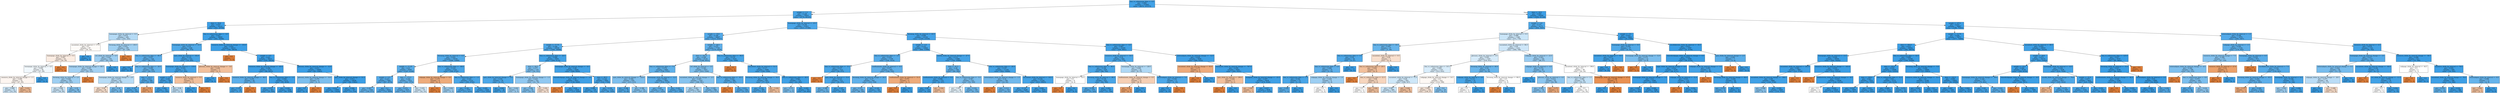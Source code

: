 digraph Tree {
node [shape=box, style="filled", color="black"] ;
0 [label="due_vs_submission_date <= 0.5\ngini = 0.083\nsamples = 153943\nvalue = [6670, 147273]", fillcolor="#399de5f3"] ;
1 [label="weight <= 1.5\ngini = 0.126\nsamples = 70923\nvalue = [4778, 66145]", fillcolor="#399de5ed"] ;
0 -> 1 [labeldistance=2.5, labelangle=45, headlabel="True"] ;
2 [label="date <= 33.0\ngini = 0.037\nsamples = 19112\nvalue = [363, 18749]", fillcolor="#399de5fa"] ;
1 -> 2 ;
3 [label="homepage_clicks_by_interval <= 6.5\ngini = 0.474\nsamples = 262\nvalue = [101, 161]", fillcolor="#399de55f"] ;
2 -> 3 ;
4 [label="oucontent_clicks_by_interval <= 37.0\ngini = 0.5\nsamples = 67\nvalue = [34, 33]", fillcolor="#e5813908"] ;
3 -> 4 ;
5 [label="homepage_clicks_by_interval <= 5.5\ngini = 0.497\nsamples = 63\nvalue = [34, 29]", fillcolor="#e5813925"] ;
4 -> 5 ;
6 [label="homepage_clicks_by_interval <= 4.5\ngini = 0.499\nsamples = 56\nvalue = [27, 29]", fillcolor="#399de512"] ;
5 -> 6 ;
7 [label="resource_clicks_by_interval_change <= 1.5\ngini = 0.499\nsamples = 52\nvalue = [27, 25]", fillcolor="#e5813913"] ;
6 -> 7 ;
8 [label="gini = 0.489\nsamples = 33\nvalue = [14, 19]", fillcolor="#399de543"] ;
7 -> 8 ;
9 [label="gini = 0.432\nsamples = 19\nvalue = [13, 6]", fillcolor="#e5813989"] ;
7 -> 9 ;
10 [label="gini = 0.0\nsamples = 4\nvalue = [0, 4]", fillcolor="#399de5ff"] ;
6 -> 10 ;
11 [label="gini = 0.0\nsamples = 7\nvalue = [7, 0]", fillcolor="#e58139ff"] ;
5 -> 11 ;
12 [label="gini = 0.0\nsamples = 4\nvalue = [0, 4]", fillcolor="#399de5ff"] ;
4 -> 12 ;
13 [label="forumng_clicks_by_interval <= 130.5\ngini = 0.451\nsamples = 195\nvalue = [67, 128]", fillcolor="#399de57a"] ;
3 -> 13 ;
14 [label="url_clicks_by_interval <= 4.5\ngini = 0.447\nsamples = 193\nvalue = [65, 128]", fillcolor="#399de57e"] ;
13 -> 14 ;
15 [label="homepage_clicks_by_interval_change <= 68.5\ngini = 0.455\nsamples = 186\nvalue = [65, 121]", fillcolor="#399de576"] ;
14 -> 15 ;
16 [label="forumng_clicks_by_interval <= 2.5\ngini = 0.448\nsamples = 183\nvalue = [62, 121]", fillcolor="#399de57c"] ;
15 -> 16 ;
17 [label="gini = 0.488\nsamples = 85\nvalue = [36, 49]", fillcolor="#399de544"] ;
16 -> 17 ;
18 [label="gini = 0.39\nsamples = 98\nvalue = [26, 72]", fillcolor="#399de5a3"] ;
16 -> 18 ;
19 [label="gini = 0.0\nsamples = 3\nvalue = [3, 0]", fillcolor="#e58139ff"] ;
15 -> 19 ;
20 [label="gini = 0.0\nsamples = 7\nvalue = [0, 7]", fillcolor="#399de5ff"] ;
14 -> 20 ;
21 [label="gini = 0.0\nsamples = 2\nvalue = [2, 0]", fillcolor="#e58139ff"] ;
13 -> 21 ;
22 [label="due_vs_submission_date <= -6.5\ngini = 0.027\nsamples = 18850\nvalue = [262, 18588]", fillcolor="#399de5fb"] ;
2 -> 22 ;
23 [label="homepage_clicks_by_interval <= 10.5\ngini = 0.19\nsamples = 638\nvalue = [68, 570]", fillcolor="#399de5e1"] ;
22 -> 23 ;
24 [label="due_vs_submission_date <= -85.5\ngini = 0.257\nsamples = 324\nvalue = [49, 275]", fillcolor="#399de5d2"] ;
23 -> 24 ;
25 [label="gini = 0.0\nsamples = 56\nvalue = [0, 56]", fillcolor="#399de5ff"] ;
24 -> 25 ;
26 [label="due_vs_submission_date <= -24.5\ngini = 0.299\nsamples = 268\nvalue = [49, 219]", fillcolor="#399de5c6"] ;
24 -> 26 ;
27 [label="homepage_clicks_by_interval_change <= -2.0\ngini = 0.475\nsamples = 62\nvalue = [24, 38]", fillcolor="#399de55e"] ;
26 -> 27 ;
28 [label="gini = 0.49\nsamples = 28\nvalue = [16, 12]", fillcolor="#e5813940"] ;
27 -> 28 ;
29 [label="gini = 0.36\nsamples = 34\nvalue = [8, 26]", fillcolor="#399de5b1"] ;
27 -> 29 ;
30 [label="date <= 211.5\ngini = 0.213\nsamples = 206\nvalue = [25, 181]", fillcolor="#399de5dc"] ;
26 -> 30 ;
31 [label="gini = 0.187\nsamples = 201\nvalue = [21, 180]", fillcolor="#399de5e1"] ;
30 -> 31 ;
32 [label="gini = 0.32\nsamples = 5\nvalue = [4, 1]", fillcolor="#e58139bf"] ;
30 -> 32 ;
33 [label="quiz_clicks_by_interval <= 102.0\ngini = 0.114\nsamples = 314\nvalue = [19, 295]", fillcolor="#399de5ef"] ;
23 -> 33 ;
34 [label="homepage_clicks_by_interval <= 119.0\ngini = 0.103\nsamples = 311\nvalue = [17, 294]", fillcolor="#399de5f0"] ;
33 -> 34 ;
35 [label="weight <= 0.5\ngini = 0.093\nsamples = 308\nvalue = [15, 293]", fillcolor="#399de5f2"] ;
34 -> 35 ;
36 [label="gini = 0.082\nsamples = 303\nvalue = [13, 290]", fillcolor="#399de5f4"] ;
35 -> 36 ;
37 [label="gini = 0.48\nsamples = 5\nvalue = [2, 3]", fillcolor="#399de555"] ;
35 -> 37 ;
38 [label="resource_clicks_by_interval <= 9.5\ngini = 0.444\nsamples = 3\nvalue = [2, 1]", fillcolor="#e581397f"] ;
34 -> 38 ;
39 [label="gini = 0.0\nsamples = 1\nvalue = [0, 1]", fillcolor="#399de5ff"] ;
38 -> 39 ;
40 [label="gini = 0.0\nsamples = 2\nvalue = [2, 0]", fillcolor="#e58139ff"] ;
38 -> 40 ;
41 [label="glossary_clicks_by_interval_change <= -3.0\ngini = 0.444\nsamples = 3\nvalue = [2, 1]", fillcolor="#e581397f"] ;
33 -> 41 ;
42 [label="gini = 0.0\nsamples = 1\nvalue = [0, 1]", fillcolor="#399de5ff"] ;
41 -> 42 ;
43 [label="gini = 0.0\nsamples = 2\nvalue = [2, 0]", fillcolor="#e58139ff"] ;
41 -> 43 ;
44 [label="resource_clicks_by_interval_change <= -155.0\ngini = 0.021\nsamples = 18212\nvalue = [194, 18018]", fillcolor="#399de5fc"] ;
22 -> 44 ;
45 [label="gini = 0.0\nsamples = 1\nvalue = [1, 0]", fillcolor="#e58139ff"] ;
44 -> 45 ;
46 [label="weight <= 0.5\ngini = 0.021\nsamples = 18211\nvalue = [193, 18018]", fillcolor="#399de5fc"] ;
44 -> 46 ;
47 [label="resource_clicks_by_interval_change <= -45.5\ngini = 0.046\nsamples = 4151\nvalue = [98, 4053]", fillcolor="#399de5f9"] ;
46 -> 47 ;
48 [label="resource_clicks_by_interval_change <= -46.5\ngini = 0.255\nsamples = 20\nvalue = [3, 17]", fillcolor="#399de5d2"] ;
47 -> 48 ;
49 [label="gini = 0.105\nsamples = 18\nvalue = [1, 17]", fillcolor="#399de5f0"] ;
48 -> 49 ;
50 [label="gini = 0.0\nsamples = 2\nvalue = [2, 0]", fillcolor="#e58139ff"] ;
48 -> 50 ;
51 [label="due_vs_submission_date <= -1.5\ngini = 0.045\nsamples = 4131\nvalue = [95, 4036]", fillcolor="#399de5f9"] ;
47 -> 51 ;
52 [label="gini = 0.076\nsamples = 883\nvalue = [35, 848]", fillcolor="#399de5f4"] ;
51 -> 52 ;
53 [label="gini = 0.036\nsamples = 3248\nvalue = [60, 3188]", fillcolor="#399de5fa"] ;
51 -> 53 ;
54 [label="glossary_clicks_by_interval_change <= -12.0\ngini = 0.013\nsamples = 14060\nvalue = [95, 13965]", fillcolor="#399de5fd"] ;
46 -> 54 ;
55 [label="glossary_clicks_by_interval_change <= -14.0\ngini = 0.375\nsamples = 4\nvalue = [1, 3]", fillcolor="#399de5aa"] ;
54 -> 55 ;
56 [label="gini = 0.0\nsamples = 3\nvalue = [0, 3]", fillcolor="#399de5ff"] ;
55 -> 56 ;
57 [label="gini = 0.0\nsamples = 1\nvalue = [1, 0]", fillcolor="#e58139ff"] ;
55 -> 57 ;
58 [label="quiz_clicks_by_interval_change <= 31.5\ngini = 0.013\nsamples = 14056\nvalue = [94, 13962]", fillcolor="#399de5fd"] ;
54 -> 58 ;
59 [label="gini = 0.012\nsamples = 13509\nvalue = [81, 13428]", fillcolor="#399de5fd"] ;
58 -> 59 ;
60 [label="gini = 0.046\nsamples = 547\nvalue = [13, 534]", fillcolor="#399de5f9"] ;
58 -> 60 ;
61 [label="homepage_clicks_by_interval <= 25.5\ngini = 0.156\nsamples = 51811\nvalue = [4415, 47396]", fillcolor="#399de5e7"] ;
1 -> 61 ;
62 [label="weight <= 19.0\ngini = 0.199\nsamples = 28667\nvalue = [3210, 25457]", fillcolor="#399de5df"] ;
61 -> 62 ;
63 [label="weight <= 17.75\ngini = 0.168\nsamples = 20938\nvalue = [1940, 18998]", fillcolor="#399de5e5"] ;
62 -> 63 ;
64 [label="forumng_clicks_by_interval <= 6.5\ngini = 0.201\nsamples = 14534\nvalue = [1646, 12888]", fillcolor="#399de5de"] ;
63 -> 64 ;
65 [label="weight <= 11.25\ngini = 0.23\nsamples = 9393\nvalue = [1247, 8146]", fillcolor="#399de5d8"] ;
64 -> 65 ;
66 [label="weight <= 2.5\ngini = 0.213\nsamples = 7481\nvalue = [907, 6574]", fillcolor="#399de5dc"] ;
65 -> 66 ;
67 [label="gini = 0.287\nsamples = 1059\nvalue = [184, 875]", fillcolor="#399de5c9"] ;
66 -> 67 ;
68 [label="gini = 0.2\nsamples = 6422\nvalue = [723, 5699]", fillcolor="#399de5df"] ;
66 -> 68 ;
69 [label="date <= 175.5\ngini = 0.292\nsamples = 1912\nvalue = [340, 1572]", fillcolor="#399de5c8"] ;
65 -> 69 ;
70 [label="gini = 0.274\nsamples = 1815\nvalue = [298, 1517]", fillcolor="#399de5cd"] ;
69 -> 70 ;
71 [label="gini = 0.491\nsamples = 97\nvalue = [42, 55]", fillcolor="#399de53c"] ;
69 -> 71 ;
72 [label="due_vs_submission_date <= -40.0\ngini = 0.143\nsamples = 5141\nvalue = [399, 4742]", fillcolor="#399de5ea"] ;
64 -> 72 ;
73 [label="subpage_clicks_by_interval_change <= 4.0\ngini = 0.375\nsamples = 8\nvalue = [6, 2]", fillcolor="#e58139aa"] ;
72 -> 73 ;
74 [label="gini = 0.0\nsamples = 5\nvalue = [5, 0]", fillcolor="#e58139ff"] ;
73 -> 74 ;
75 [label="gini = 0.444\nsamples = 3\nvalue = [1, 2]", fillcolor="#399de57f"] ;
73 -> 75 ;
76 [label="due_vs_submission_date <= -1.5\ngini = 0.141\nsamples = 5133\nvalue = [393, 4740]", fillcolor="#399de5ea"] ;
72 -> 76 ;
77 [label="gini = 0.181\nsamples = 2707\nvalue = [272, 2435]", fillcolor="#399de5e3"] ;
76 -> 77 ;
78 [label="gini = 0.095\nsamples = 2426\nvalue = [121, 2305]", fillcolor="#399de5f2"] ;
76 -> 78 ;
79 [label="due_vs_submission_date <= -24.5\ngini = 0.088\nsamples = 6404\nvalue = [294, 6110]", fillcolor="#399de5f3"] ;
63 -> 79 ;
80 [label="date <= 64.5\ngini = 0.377\nsamples = 135\nvalue = [34, 101]", fillcolor="#399de5a9"] ;
79 -> 80 ;
81 [label="quiz_clicks_by_interval_change <= 0.5\ngini = 0.161\nsamples = 34\nvalue = [3, 31]", fillcolor="#399de5e6"] ;
80 -> 81 ;
82 [label="gini = 0.069\nsamples = 28\nvalue = [1, 27]", fillcolor="#399de5f6"] ;
81 -> 82 ;
83 [label="gini = 0.444\nsamples = 6\nvalue = [2, 4]", fillcolor="#399de57f"] ;
81 -> 83 ;
84 [label="homepage_clicks_by_interval_change <= -1.5\ngini = 0.425\nsamples = 101\nvalue = [31, 70]", fillcolor="#399de58e"] ;
80 -> 84 ;
85 [label="gini = 0.384\nsamples = 85\nvalue = [22, 63]", fillcolor="#399de5a6"] ;
84 -> 85 ;
86 [label="gini = 0.492\nsamples = 16\nvalue = [9, 7]", fillcolor="#e5813939"] ;
84 -> 86 ;
87 [label="homepage_clicks_by_interval_change <= -6.5\ngini = 0.08\nsamples = 6269\nvalue = [260, 6009]", fillcolor="#399de5f4"] ;
79 -> 87 ;
88 [label="sharedsubpage_clicks_by_interval_change <= -3.5\ngini = 0.06\nsamples = 4427\nvalue = [138, 4289]", fillcolor="#399de5f7"] ;
87 -> 88 ;
89 [label="gini = 0.0\nsamples = 1\nvalue = [1, 0]", fillcolor="#e58139ff"] ;
88 -> 89 ;
90 [label="gini = 0.06\nsamples = 4426\nvalue = [137, 4289]", fillcolor="#399de5f7"] ;
88 -> 90 ;
91 [label="date <= 85.5\ngini = 0.124\nsamples = 1842\nvalue = [122, 1720]", fillcolor="#399de5ed"] ;
87 -> 91 ;
92 [label="gini = 0.068\nsamples = 738\nvalue = [26, 712]", fillcolor="#399de5f6"] ;
91 -> 92 ;
93 [label="gini = 0.159\nsamples = 1104\nvalue = [96, 1008]", fillcolor="#399de5e7"] ;
91 -> 93 ;
94 [label="weight <= 26.5\ngini = 0.275\nsamples = 7729\nvalue = [1270, 6459]", fillcolor="#399de5cd"] ;
62 -> 94 ;
95 [label="date <= 161.5\ngini = 0.309\nsamples = 6119\nvalue = [1168, 4951]", fillcolor="#399de5c3"] ;
94 -> 95 ;
96 [label="due_vs_submission_date <= -7.5\ngini = 0.278\nsamples = 4492\nvalue = [749, 3743]", fillcolor="#399de5cc"] ;
95 -> 96 ;
97 [label="quiz_clicks_by_interval_change <= -122.0\ngini = 0.384\nsamples = 830\nvalue = [215, 615]", fillcolor="#399de5a6"] ;
96 -> 97 ;
98 [label="gini = 0.188\nsamples = 76\nvalue = [8, 68]", fillcolor="#399de5e1"] ;
97 -> 98 ;
99 [label="gini = 0.398\nsamples = 754\nvalue = [207, 547]", fillcolor="#399de59f"] ;
97 -> 99 ;
100 [label="homepage_clicks_by_interval <= 12.5\ngini = 0.249\nsamples = 3662\nvalue = [534, 3128]", fillcolor="#399de5d3"] ;
96 -> 100 ;
101 [label="gini = 0.297\nsamples = 1746\nvalue = [317, 1429]", fillcolor="#399de5c6"] ;
100 -> 101 ;
102 [label="gini = 0.201\nsamples = 1916\nvalue = [217, 1699]", fillcolor="#399de5de"] ;
100 -> 102 ;
103 [label="url_clicks_by_interval <= 3.5\ngini = 0.382\nsamples = 1627\nvalue = [419, 1208]", fillcolor="#399de5a7"] ;
95 -> 103 ;
104 [label="oucontent_clicks_by_interval_change <= -2.5\ngini = 0.405\nsamples = 1367\nvalue = [386, 981]", fillcolor="#399de59b"] ;
103 -> 104 ;
105 [label="gini = 0.461\nsamples = 481\nvalue = [173, 308]", fillcolor="#399de570"] ;
104 -> 105 ;
106 [label="gini = 0.365\nsamples = 886\nvalue = [213, 673]", fillcolor="#399de5ae"] ;
104 -> 106 ;
107 [label="due_vs_submission_date <= -45.5\ngini = 0.222\nsamples = 260\nvalue = [33, 227]", fillcolor="#399de5da"] ;
103 -> 107 ;
108 [label="gini = 0.0\nsamples = 2\nvalue = [2, 0]", fillcolor="#e58139ff"] ;
107 -> 108 ;
109 [label="gini = 0.211\nsamples = 258\nvalue = [31, 227]", fillcolor="#399de5dc"] ;
107 -> 109 ;
110 [label="due_vs_submission_date <= -94.5\ngini = 0.119\nsamples = 1610\nvalue = [102, 1508]", fillcolor="#399de5ee"] ;
94 -> 110 ;
111 [label="gini = 0.0\nsamples = 2\nvalue = [2, 0]", fillcolor="#e58139ff"] ;
110 -> 111 ;
112 [label="oucontent_clicks_by_interval <= 51.5\ngini = 0.117\nsamples = 1608\nvalue = [100, 1508]", fillcolor="#399de5ee"] ;
110 -> 112 ;
113 [label="forumng_clicks_by_interval_change <= 54.5\ngini = 0.158\nsamples = 893\nvalue = [77, 816]", fillcolor="#399de5e7"] ;
112 -> 113 ;
114 [label="gini = 0.154\nsamples = 890\nvalue = [75, 815]", fillcolor="#399de5e8"] ;
113 -> 114 ;
115 [label="gini = 0.444\nsamples = 3\nvalue = [2, 1]", fillcolor="#e581397f"] ;
113 -> 115 ;
116 [label="due_vs_submission_date <= -20.5\ngini = 0.062\nsamples = 715\nvalue = [23, 692]", fillcolor="#399de5f7"] ;
112 -> 116 ;
117 [label="gini = 0.375\nsamples = 12\nvalue = [3, 9]", fillcolor="#399de5aa"] ;
116 -> 117 ;
118 [label="gini = 0.055\nsamples = 703\nvalue = [20, 683]", fillcolor="#399de5f8"] ;
116 -> 118 ;
119 [label="forumng_clicks_by_interval <= 43.5\ngini = 0.099\nsamples = 23144\nvalue = [1205, 21939]", fillcolor="#399de5f1"] ;
61 -> 119 ;
120 [label="weight <= 2.5\ngini = 0.123\nsamples = 12844\nvalue = [846, 11998]", fillcolor="#399de5ed"] ;
119 -> 120 ;
121 [label="due_vs_submission_date <= -2.5\ngini = 0.218\nsamples = 1158\nvalue = [144, 1014]", fillcolor="#399de5db"] ;
120 -> 121 ;
122 [label="due_vs_submission_date <= -5.5\ngini = 0.137\nsamples = 513\nvalue = [38, 475]", fillcolor="#399de5eb"] ;
121 -> 122 ;
123 [label="gini = 0.0\nsamples = 2\nvalue = [2, 0]", fillcolor="#e58139ff"] ;
122 -> 123 ;
124 [label="quiz_clicks_by_interval <= 53.0\ngini = 0.131\nsamples = 511\nvalue = [36, 475]", fillcolor="#399de5ec"] ;
122 -> 124 ;
125 [label="gini = 0.306\nsamples = 53\nvalue = [10, 43]", fillcolor="#399de5c4"] ;
124 -> 125 ;
126 [label="gini = 0.107\nsamples = 458\nvalue = [26, 432]", fillcolor="#399de5f0"] ;
124 -> 126 ;
127 [label="ouelluminate_clicks_by_interval <= 8.5\ngini = 0.275\nsamples = 645\nvalue = [106, 539]", fillcolor="#399de5cd"] ;
121 -> 127 ;
128 [label="forumng_clicks_by_interval_change <= 24.5\ngini = 0.27\nsamples = 641\nvalue = [103, 538]", fillcolor="#399de5ce"] ;
127 -> 128 ;
129 [label="gini = 0.311\nsamples = 456\nvalue = [88, 368]", fillcolor="#399de5c2"] ;
128 -> 129 ;
130 [label="gini = 0.149\nsamples = 185\nvalue = [15, 170]", fillcolor="#399de5e9"] ;
128 -> 130 ;
131 [label="ouelluminate_clicks_by_interval <= 31.0\ngini = 0.375\nsamples = 4\nvalue = [3, 1]", fillcolor="#e58139aa"] ;
127 -> 131 ;
132 [label="gini = 0.0\nsamples = 3\nvalue = [3, 0]", fillcolor="#e58139ff"] ;
131 -> 132 ;
133 [label="gini = 0.0\nsamples = 1\nvalue = [0, 1]", fillcolor="#399de5ff"] ;
131 -> 133 ;
134 [label="ouwiki_clicks_by_interval_change <= -27.5\ngini = 0.113\nsamples = 11686\nvalue = [702, 10984]", fillcolor="#399de5ef"] ;
120 -> 134 ;
135 [label="date <= 91.5\ngini = 0.28\nsamples = 356\nvalue = [60, 296]", fillcolor="#399de5cb"] ;
134 -> 135 ;
136 [label="ouelluminate_clicks_by_interval <= 9.5\ngini = 0.086\nsamples = 133\nvalue = [6, 127]", fillcolor="#399de5f3"] ;
135 -> 136 ;
137 [label="gini = 0.06\nsamples = 130\nvalue = [4, 126]", fillcolor="#399de5f7"] ;
136 -> 137 ;
138 [label="gini = 0.444\nsamples = 3\nvalue = [2, 1]", fillcolor="#e581397f"] ;
136 -> 138 ;
139 [label="due_vs_submission_date <= -5.5\ngini = 0.367\nsamples = 223\nvalue = [54, 169]", fillcolor="#399de5ae"] ;
135 -> 139 ;
140 [label="gini = 0.497\nsamples = 28\nvalue = [13, 15]", fillcolor="#399de522"] ;
139 -> 140 ;
141 [label="gini = 0.332\nsamples = 195\nvalue = [41, 154]", fillcolor="#399de5bb"] ;
139 -> 141 ;
142 [label="due_vs_submission_date <= -20.5\ngini = 0.107\nsamples = 11330\nvalue = [642, 10688]", fillcolor="#399de5f0"] ;
134 -> 142 ;
143 [label="externalquiz_clicks_by_interval_change <= -1.5\ngini = 0.34\nsamples = 106\nvalue = [23, 83]", fillcolor="#399de5b8"] ;
142 -> 143 ;
144 [label="gini = 0.0\nsamples = 3\nvalue = [3, 0]", fillcolor="#e58139ff"] ;
143 -> 144 ;
145 [label="gini = 0.313\nsamples = 103\nvalue = [20, 83]", fillcolor="#399de5c2"] ;
143 -> 145 ;
146 [label="oucontent_clicks_by_interval <= 143.5\ngini = 0.104\nsamples = 11224\nvalue = [619, 10605]", fillcolor="#399de5f0"] ;
142 -> 146 ;
147 [label="gini = 0.119\nsamples = 8290\nvalue = [526, 7764]", fillcolor="#399de5ee"] ;
146 -> 147 ;
148 [label="gini = 0.061\nsamples = 2934\nvalue = [93, 2841]", fillcolor="#399de5f7"] ;
146 -> 148 ;
149 [label="due_vs_submission_date <= -6.5\ngini = 0.067\nsamples = 10300\nvalue = [359, 9941]", fillcolor="#399de5f6"] ;
119 -> 149 ;
150 [label="resource_clicks_by_interval <= 34.5\ngini = 0.16\nsamples = 854\nvalue = [75, 779]", fillcolor="#399de5e6"] ;
149 -> 150 ;
151 [label="due_vs_submission_date <= -40.5\ngini = 0.146\nsamples = 830\nvalue = [66, 764]", fillcolor="#399de5e9"] ;
150 -> 151 ;
152 [label="homepage_clicks_by_interval <= 52.5\ngini = 0.5\nsamples = 8\nvalue = [4, 4]", fillcolor="#e5813900"] ;
151 -> 152 ;
153 [label="gini = 0.0\nsamples = 4\nvalue = [4, 0]", fillcolor="#e58139ff"] ;
152 -> 153 ;
154 [label="gini = 0.0\nsamples = 4\nvalue = [0, 4]", fillcolor="#399de5ff"] ;
152 -> 154 ;
155 [label="forumng_clicks_by_interval <= 89.5\ngini = 0.139\nsamples = 822\nvalue = [62, 760]", fillcolor="#399de5ea"] ;
151 -> 155 ;
156 [label="gini = 0.192\nsamples = 475\nvalue = [51, 424]", fillcolor="#399de5e0"] ;
155 -> 156 ;
157 [label="gini = 0.061\nsamples = 347\nvalue = [11, 336]", fillcolor="#399de5f7"] ;
155 -> 157 ;
158 [label="homepage_clicks_by_interval <= 128.5\ngini = 0.469\nsamples = 24\nvalue = [9, 15]", fillcolor="#399de566"] ;
150 -> 158 ;
159 [label="ouelluminate_clicks_by_interval_change <= 0.5\ngini = 0.473\nsamples = 13\nvalue = [8, 5]", fillcolor="#e5813960"] ;
158 -> 159 ;
160 [label="gini = 0.32\nsamples = 10\nvalue = [8, 2]", fillcolor="#e58139bf"] ;
159 -> 160 ;
161 [label="gini = 0.0\nsamples = 3\nvalue = [0, 3]", fillcolor="#399de5ff"] ;
159 -> 161 ;
162 [label="externalquiz_clicks_by_interval <= 7.0\ngini = 0.165\nsamples = 11\nvalue = [1, 10]", fillcolor="#399de5e6"] ;
158 -> 162 ;
163 [label="gini = 0.0\nsamples = 10\nvalue = [0, 10]", fillcolor="#399de5ff"] ;
162 -> 163 ;
164 [label="gini = 0.0\nsamples = 1\nvalue = [1, 0]", fillcolor="#e58139ff"] ;
162 -> 164 ;
165 [label="externalquiz_clicks_by_interval_change <= -12.5\ngini = 0.058\nsamples = 9446\nvalue = [284, 9162]", fillcolor="#399de5f7"] ;
149 -> 165 ;
166 [label="oucontent_clicks_by_interval_change <= 83.0\ngini = 0.375\nsamples = 4\nvalue = [3, 1]", fillcolor="#e58139aa"] ;
165 -> 166 ;
167 [label="gini = 0.0\nsamples = 3\nvalue = [3, 0]", fillcolor="#e58139ff"] ;
166 -> 167 ;
168 [label="gini = 0.0\nsamples = 1\nvalue = [0, 1]", fillcolor="#399de5ff"] ;
166 -> 168 ;
169 [label="oucontent_clicks_by_interval_change <= -767.0\ngini = 0.058\nsamples = 9442\nvalue = [281, 9161]", fillcolor="#399de5f7"] ;
165 -> 169 ;
170 [label="quiz_clicks_by_interval <= 290.0\ngini = 0.444\nsamples = 3\nvalue = [2, 1]", fillcolor="#e581397f"] ;
169 -> 170 ;
171 [label="gini = 0.0\nsamples = 2\nvalue = [2, 0]", fillcolor="#e58139ff"] ;
170 -> 171 ;
172 [label="gini = 0.0\nsamples = 1\nvalue = [0, 1]", fillcolor="#399de5ff"] ;
170 -> 172 ;
173 [label="dualpane_clicks_by_interval_change <= -23.5\ngini = 0.057\nsamples = 9439\nvalue = [279, 9160]", fillcolor="#399de5f7"] ;
169 -> 173 ;
174 [label="gini = 0.444\nsamples = 3\nvalue = [2, 1]", fillcolor="#e581397f"] ;
173 -> 174 ;
175 [label="gini = 0.057\nsamples = 9436\nvalue = [277, 9159]", fillcolor="#399de5f7"] ;
173 -> 175 ;
176 [label="date <= 19.5\ngini = 0.045\nsamples = 83020\nvalue = [1892, 81128]", fillcolor="#399de5f9"] ;
0 -> 176 [labeldistance=2.5, labelangle=-45, headlabel="False"] ;
177 [label="weight <= 1.0\ngini = 0.177\nsamples = 6173\nvalue = [606, 5567]", fillcolor="#399de5e3"] ;
176 -> 177 ;
178 [label="homepage_clicks_by_interval <= 0.5\ngini = 0.488\nsamples = 1349\nvalue = [571, 778]", fillcolor="#399de544"] ;
177 -> 178 ;
179 [label="due_vs_submission_date <= 18.5\ngini = 0.307\nsamples = 37\nvalue = [7, 30]", fillcolor="#399de5c4"] ;
178 -> 179 ;
180 [label="due_vs_submission_date <= 3.5\ngini = 0.18\nsamples = 30\nvalue = [3, 27]", fillcolor="#399de5e3"] ;
179 -> 180 ;
181 [label="due_vs_submission_date <= 2.5\ngini = 0.266\nsamples = 19\nvalue = [3, 16]", fillcolor="#399de5cf"] ;
180 -> 181 ;
182 [label="due_vs_submission_date <= 1.5\ngini = 0.142\nsamples = 13\nvalue = [1, 12]", fillcolor="#399de5ea"] ;
181 -> 182 ;
183 [label="gini = 0.245\nsamples = 7\nvalue = [1, 6]", fillcolor="#399de5d4"] ;
182 -> 183 ;
184 [label="gini = 0.0\nsamples = 6\nvalue = [0, 6]", fillcolor="#399de5ff"] ;
182 -> 184 ;
185 [label="subpage_clicks_by_interval_change <= 1.0\ngini = 0.444\nsamples = 6\nvalue = [2, 4]", fillcolor="#399de57f"] ;
181 -> 185 ;
186 [label="gini = 0.5\nsamples = 4\nvalue = [2, 2]", fillcolor="#e5813900"] ;
185 -> 186 ;
187 [label="gini = 0.0\nsamples = 2\nvalue = [0, 2]", fillcolor="#399de5ff"] ;
185 -> 187 ;
188 [label="gini = 0.0\nsamples = 11\nvalue = [0, 11]", fillcolor="#399de5ff"] ;
180 -> 188 ;
189 [label="oucontent_clicks_by_interval <= 0.5\ngini = 0.49\nsamples = 7\nvalue = [4, 3]", fillcolor="#e5813940"] ;
179 -> 189 ;
190 [label="due_vs_submission_date <= 20.5\ngini = 0.444\nsamples = 6\nvalue = [4, 2]", fillcolor="#e581397f"] ;
189 -> 190 ;
191 [label="gini = 0.0\nsamples = 1\nvalue = [1, 0]", fillcolor="#e58139ff"] ;
190 -> 191 ;
192 [label="due_vs_submission_date <= 21.5\ngini = 0.48\nsamples = 5\nvalue = [3, 2]", fillcolor="#e5813955"] ;
190 -> 192 ;
193 [label="gini = 0.5\nsamples = 2\nvalue = [1, 1]", fillcolor="#e5813900"] ;
192 -> 193 ;
194 [label="gini = 0.444\nsamples = 3\nvalue = [2, 1]", fillcolor="#e581397f"] ;
192 -> 194 ;
195 [label="gini = 0.0\nsamples = 1\nvalue = [0, 1]", fillcolor="#399de5ff"] ;
189 -> 195 ;
196 [label="oucontent_clicks_by_interval <= 84.5\ngini = 0.49\nsamples = 1312\nvalue = [564, 748]", fillcolor="#399de53f"] ;
178 -> 196 ;
197 [label="glossary_clicks_by_interval <= 3.5\ngini = 0.493\nsamples = 1167\nvalue = [516, 651]", fillcolor="#399de535"] ;
196 -> 197 ;
198 [label="due_vs_submission_date <= 10.5\ngini = 0.494\nsamples = 1147\nvalue = [512, 635]", fillcolor="#399de531"] ;
197 -> 198 ;
199 [label="oucontent_clicks_by_interval <= 71.5\ngini = 0.49\nsamples = 925\nvalue = [398, 527]", fillcolor="#399de53e"] ;
198 -> 199 ;
200 [label="gini = 0.487\nsamples = 889\nvalue = [374, 515]", fillcolor="#399de546"] ;
199 -> 200 ;
201 [label="gini = 0.444\nsamples = 36\nvalue = [24, 12]", fillcolor="#e581397f"] ;
199 -> 201 ;
202 [label="subpage_clicks_by_interval_change <= 14.5\ngini = 0.5\nsamples = 222\nvalue = [114, 108]", fillcolor="#e581390d"] ;
198 -> 202 ;
203 [label="gini = 0.495\nsamples = 193\nvalue = [106, 87]", fillcolor="#e581392e"] ;
202 -> 203 ;
204 [label="gini = 0.4\nsamples = 29\nvalue = [8, 21]", fillcolor="#399de59e"] ;
202 -> 204 ;
205 [label="forumng_clicks_by_interval <= 40.0\ngini = 0.32\nsamples = 20\nvalue = [4, 16]", fillcolor="#399de5bf"] ;
197 -> 205 ;
206 [label="subpage_clicks_by_interval <= 4.0\ngini = 0.133\nsamples = 14\nvalue = [1, 13]", fillcolor="#399de5eb"] ;
205 -> 206 ;
207 [label="gini = 0.5\nsamples = 2\nvalue = [1, 1]", fillcolor="#e5813900"] ;
206 -> 207 ;
208 [label="gini = 0.0\nsamples = 12\nvalue = [0, 12]", fillcolor="#399de5ff"] ;
206 -> 208 ;
209 [label="forumng_clicks_by_interval_change <= 66.0\ngini = 0.5\nsamples = 6\nvalue = [3, 3]", fillcolor="#e5813900"] ;
205 -> 209 ;
210 [label="gini = 0.0\nsamples = 3\nvalue = [3, 0]", fillcolor="#e58139ff"] ;
209 -> 210 ;
211 [label="gini = 0.0\nsamples = 3\nvalue = [0, 3]", fillcolor="#399de5ff"] ;
209 -> 211 ;
212 [label="subpage_clicks_by_interval <= 23.5\ngini = 0.443\nsamples = 145\nvalue = [48, 97]", fillcolor="#399de581"] ;
196 -> 212 ;
213 [label="subpage_clicks_by_interval <= 4.5\ngini = 0.372\nsamples = 97\nvalue = [24, 73]", fillcolor="#399de5ab"] ;
212 -> 213 ;
214 [label="gini = 0.0\nsamples = 15\nvalue = [0, 15]", fillcolor="#399de5ff"] ;
213 -> 214 ;
215 [label="glossary_clicks_by_interval <= 4.5\ngini = 0.414\nsamples = 82\nvalue = [24, 58]", fillcolor="#399de595"] ;
213 -> 215 ;
216 [label="gini = 0.393\nsamples = 78\nvalue = [21, 57]", fillcolor="#399de5a1"] ;
215 -> 216 ;
217 [label="gini = 0.375\nsamples = 4\nvalue = [3, 1]", fillcolor="#e58139aa"] ;
215 -> 217 ;
218 [label="oucontent_clicks_by_interval <= 198.0\ngini = 0.5\nsamples = 48\nvalue = [24, 24]", fillcolor="#e5813900"] ;
212 -> 218 ;
219 [label="due_vs_submission_date <= 1.5\ngini = 0.484\nsamples = 39\nvalue = [16, 23]", fillcolor="#399de54e"] ;
218 -> 219 ;
220 [label="gini = 0.0\nsamples = 7\nvalue = [0, 7]", fillcolor="#399de5ff"] ;
219 -> 220 ;
221 [label="gini = 0.5\nsamples = 32\nvalue = [16, 16]", fillcolor="#e5813900"] ;
219 -> 221 ;
222 [label="homepage_clicks_by_interval_change <= 47.0\ngini = 0.198\nsamples = 9\nvalue = [8, 1]", fillcolor="#e58139df"] ;
218 -> 222 ;
223 [label="gini = 0.0\nsamples = 1\nvalue = [0, 1]", fillcolor="#399de5ff"] ;
222 -> 223 ;
224 [label="gini = 0.0\nsamples = 8\nvalue = [8, 0]", fillcolor="#e58139ff"] ;
222 -> 224 ;
225 [label="weight <= 3.5\ngini = 0.014\nsamples = 4824\nvalue = [35, 4789]", fillcolor="#399de5fd"] ;
177 -> 225 ;
226 [label="homepage_clicks_by_interval <= 8.0\ngini = 0.193\nsamples = 37\nvalue = [4, 33]", fillcolor="#399de5e0"] ;
225 -> 226 ;
227 [label="oucontent_clicks_by_interval <= 16.5\ngini = 0.077\nsamples = 25\nvalue = [1, 24]", fillcolor="#399de5f4"] ;
226 -> 227 ;
228 [label="gini = 0.0\nsamples = 24\nvalue = [0, 24]", fillcolor="#399de5ff"] ;
227 -> 228 ;
229 [label="gini = 0.0\nsamples = 1\nvalue = [1, 0]", fillcolor="#e58139ff"] ;
227 -> 229 ;
230 [label="homepage_clicks_by_interval_change <= 12.0\ngini = 0.375\nsamples = 12\nvalue = [3, 9]", fillcolor="#399de5aa"] ;
226 -> 230 ;
231 [label="gini = 0.0\nsamples = 3\nvalue = [3, 0]", fillcolor="#e58139ff"] ;
230 -> 231 ;
232 [label="gini = 0.0\nsamples = 9\nvalue = [0, 9]", fillcolor="#399de5ff"] ;
230 -> 232 ;
233 [label="oucollaborate_clicks_by_interval <= 16.5\ngini = 0.013\nsamples = 4787\nvalue = [31, 4756]", fillcolor="#399de5fd"] ;
225 -> 233 ;
234 [label="sharedsubpage_clicks_by_interval_change <= 0.5\ngini = 0.012\nsamples = 4780\nvalue = [30, 4750]", fillcolor="#399de5fd"] ;
233 -> 234 ;
235 [label="page_clicks_by_interval_change <= 4.5\ngini = 0.012\nsamples = 4739\nvalue = [28, 4711]", fillcolor="#399de5fd"] ;
234 -> 235 ;
236 [label="homepage_clicks_by_interval_change <= 7.5\ngini = 0.01\nsamples = 4364\nvalue = [21, 4343]", fillcolor="#399de5fe"] ;
235 -> 236 ;
237 [label="gini = 0.026\nsamples = 678\nvalue = [9, 669]", fillcolor="#399de5fc"] ;
236 -> 237 ;
238 [label="gini = 0.006\nsamples = 3686\nvalue = [12, 3674]", fillcolor="#399de5fe"] ;
236 -> 238 ;
239 [label="subpage_clicks_by_interval <= 11.0\ngini = 0.037\nsamples = 375\nvalue = [7, 368]", fillcolor="#399de5fa"] ;
235 -> 239 ;
240 [label="gini = 0.0\nsamples = 1\nvalue = [1, 0]", fillcolor="#e58139ff"] ;
239 -> 240 ;
241 [label="gini = 0.032\nsamples = 374\nvalue = [6, 368]", fillcolor="#399de5fb"] ;
239 -> 241 ;
242 [label="subpage_clicks_by_interval_change <= 3.5\ngini = 0.093\nsamples = 41\nvalue = [2, 39]", fillcolor="#399de5f2"] ;
234 -> 242 ;
243 [label="gini = 0.0\nsamples = 1\nvalue = [1, 0]", fillcolor="#e58139ff"] ;
242 -> 243 ;
244 [label="forumng_clicks_by_interval_change <= 66.0\ngini = 0.049\nsamples = 40\nvalue = [1, 39]", fillcolor="#399de5f8"] ;
242 -> 244 ;
245 [label="gini = 0.219\nsamples = 8\nvalue = [1, 7]", fillcolor="#399de5db"] ;
244 -> 245 ;
246 [label="gini = 0.0\nsamples = 32\nvalue = [0, 32]", fillcolor="#399de5ff"] ;
244 -> 246 ;
247 [label="quiz_clicks_by_interval_change <= 2.5\ngini = 0.245\nsamples = 7\nvalue = [1, 6]", fillcolor="#399de5d4"] ;
233 -> 247 ;
248 [label="gini = 0.0\nsamples = 1\nvalue = [1, 0]", fillcolor="#e58139ff"] ;
247 -> 248 ;
249 [label="gini = 0.0\nsamples = 6\nvalue = [0, 6]", fillcolor="#399de5ff"] ;
247 -> 249 ;
250 [label="weight <= 67.5\ngini = 0.033\nsamples = 76847\nvalue = [1286, 75561]", fillcolor="#399de5fb"] ;
176 -> 250 ;
251 [label="weight <= 13.75\ngini = 0.028\nsamples = 74971\nvalue = [1077, 73894]", fillcolor="#399de5fb"] ;
250 -> 251 ;
252 [label="date <= 183.5\ngini = 0.015\nsamples = 49052\nvalue = [382, 48670]", fillcolor="#399de5fd"] ;
251 -> 252 ;
253 [label="homepage_clicks_by_interval <= 13.5\ngini = 0.029\nsamples = 16504\nvalue = [242, 16262]", fillcolor="#399de5fb"] ;
252 -> 253 ;
254 [label="oucontent_clicks_by_interval <= 243.0\ngini = 0.061\nsamples = 3867\nvalue = [121, 3746]", fillcolor="#399de5f7"] ;
253 -> 254 ;
255 [label="oucontent_clicks_by_interval_change <= -146.5\ngini = 0.06\nsamples = 3866\nvalue = [120, 3746]", fillcolor="#399de5f7"] ;
254 -> 255 ;
256 [label="gini = 0.408\nsamples = 7\nvalue = [2, 5]", fillcolor="#399de599"] ;
255 -> 256 ;
257 [label="gini = 0.059\nsamples = 3859\nvalue = [118, 3741]", fillcolor="#399de5f7"] ;
255 -> 257 ;
258 [label="gini = 0.0\nsamples = 1\nvalue = [1, 0]", fillcolor="#e58139ff"] ;
254 -> 258 ;
259 [label="resource_clicks_by_interval_change <= -163.0\ngini = 0.019\nsamples = 12637\nvalue = [121, 12516]", fillcolor="#399de5fd"] ;
253 -> 259 ;
260 [label="gini = 0.0\nsamples = 1\nvalue = [1, 0]", fillcolor="#e58139ff"] ;
259 -> 260 ;
261 [label="htmlactivity_clicks_by_interval_change <= -8.5\ngini = 0.019\nsamples = 12636\nvalue = [120, 12516]", fillcolor="#399de5fd"] ;
259 -> 261 ;
262 [label="gini = 0.5\nsamples = 4\nvalue = [2, 2]", fillcolor="#e5813900"] ;
261 -> 262 ;
263 [label="gini = 0.019\nsamples = 12632\nvalue = [118, 12514]", fillcolor="#399de5fd"] ;
261 -> 263 ;
264 [label="due_vs_submission_date <= 32.5\ngini = 0.009\nsamples = 32548\nvalue = [140, 32408]", fillcolor="#399de5fe"] ;
252 -> 264 ;
265 [label="date <= 232.5\ngini = 0.016\nsamples = 12608\nvalue = [103, 12505]", fillcolor="#399de5fd"] ;
264 -> 265 ;
266 [label="date <= 228.0\ngini = 0.021\nsamples = 7433\nvalue = [78, 7355]", fillcolor="#399de5fc"] ;
265 -> 266 ;
267 [label="gini = 0.016\nsamples = 4950\nvalue = [39, 4911]", fillcolor="#399de5fd"] ;
266 -> 267 ;
268 [label="gini = 0.031\nsamples = 2483\nvalue = [39, 2444]", fillcolor="#399de5fb"] ;
266 -> 268 ;
269 [label="due_vs_submission_date <= 31.5\ngini = 0.01\nsamples = 5175\nvalue = [25, 5150]", fillcolor="#399de5fe"] ;
265 -> 269 ;
270 [label="gini = 0.009\nsamples = 5123\nvalue = [23, 5100]", fillcolor="#399de5fe"] ;
269 -> 270 ;
271 [label="gini = 0.074\nsamples = 52\nvalue = [2, 50]", fillcolor="#399de5f5"] ;
269 -> 271 ;
272 [label="forumng_clicks_by_interval_change <= -5.5\ngini = 0.004\nsamples = 19940\nvalue = [37, 19903]", fillcolor="#399de5ff"] ;
264 -> 272 ;
273 [label="resource_clicks_by_interval_change <= -31.5\ngini = 0.0\nsamples = 5338\nvalue = [1, 5337]", fillcolor="#399de5ff"] ;
272 -> 273 ;
274 [label="gini = 0.025\nsamples = 79\nvalue = [1, 78]", fillcolor="#399de5fc"] ;
273 -> 274 ;
275 [label="gini = 0.0\nsamples = 5259\nvalue = [0, 5259]", fillcolor="#399de5ff"] ;
273 -> 275 ;
276 [label="date <= 232.5\ngini = 0.005\nsamples = 14602\nvalue = [36, 14566]", fillcolor="#399de5fe"] ;
272 -> 276 ;
277 [label="gini = 0.007\nsamples = 7583\nvalue = [28, 7555]", fillcolor="#399de5fe"] ;
276 -> 277 ;
278 [label="gini = 0.002\nsamples = 7019\nvalue = [8, 7011]", fillcolor="#399de5ff"] ;
276 -> 278 ;
279 [label="oucontent_clicks_by_interval <= 89.5\ngini = 0.052\nsamples = 25919\nvalue = [695, 25224]", fillcolor="#399de5f8"] ;
251 -> 279 ;
280 [label="weight <= 19.0\ngini = 0.073\nsamples = 16172\nvalue = [610, 15562]", fillcolor="#399de5f5"] ;
279 -> 280 ;
281 [label="weight <= 15.5\ngini = 0.045\nsamples = 8734\nvalue = [200, 8534]", fillcolor="#399de5f9"] ;
280 -> 281 ;
282 [label="homepage_clicks_by_interval_change <= -39.0\ngini = 0.181\nsamples = 737\nvalue = [74, 663]", fillcolor="#399de5e3"] ;
281 -> 282 ;
283 [label="gini = 0.09\nsamples = 316\nvalue = [15, 301]", fillcolor="#399de5f2"] ;
282 -> 283 ;
284 [label="gini = 0.241\nsamples = 421\nvalue = [59, 362]", fillcolor="#399de5d5"] ;
282 -> 284 ;
285 [label="sharedsubpage_clicks_by_interval_change <= -4.0\ngini = 0.031\nsamples = 7997\nvalue = [126, 7871]", fillcolor="#399de5fb"] ;
281 -> 285 ;
286 [label="gini = 0.0\nsamples = 1\nvalue = [1, 0]", fillcolor="#e58139ff"] ;
285 -> 286 ;
287 [label="gini = 0.031\nsamples = 7996\nvalue = [125, 7871]", fillcolor="#399de5fb"] ;
285 -> 287 ;
288 [label="homepage_clicks_by_interval <= 14.5\ngini = 0.104\nsamples = 7438\nvalue = [410, 7028]", fillcolor="#399de5f0"] ;
280 -> 288 ;
289 [label="ouwiki_clicks_by_interval_change <= -74.0\ngini = 0.183\nsamples = 1817\nvalue = [185, 1632]", fillcolor="#399de5e2"] ;
288 -> 289 ;
290 [label="gini = 0.42\nsamples = 10\nvalue = [7, 3]", fillcolor="#e5813992"] ;
289 -> 290 ;
291 [label="gini = 0.178\nsamples = 1807\nvalue = [178, 1629]", fillcolor="#399de5e3"] ;
289 -> 291 ;
292 [label="weight <= 21.0\ngini = 0.077\nsamples = 5621\nvalue = [225, 5396]", fillcolor="#399de5f4"] ;
288 -> 292 ;
293 [label="gini = 0.117\nsamples = 2101\nvalue = [131, 1970]", fillcolor="#399de5ee"] ;
292 -> 293 ;
294 [label="gini = 0.052\nsamples = 3520\nvalue = [94, 3426]", fillcolor="#399de5f8"] ;
292 -> 294 ;
295 [label="due_vs_submission_date <= 125.0\ngini = 0.017\nsamples = 9747\nvalue = [85, 9662]", fillcolor="#399de5fd"] ;
279 -> 295 ;
296 [label="forumng_clicks_by_interval <= 15.5\ngini = 0.017\nsamples = 9746\nvalue = [84, 9662]", fillcolor="#399de5fd"] ;
295 -> 296 ;
297 [label="ouelluminate_clicks_by_interval_change <= -42.5\ngini = 0.035\nsamples = 2766\nvalue = [50, 2716]", fillcolor="#399de5fa"] ;
296 -> 297 ;
298 [label="gini = 0.0\nsamples = 1\nvalue = [1, 0]", fillcolor="#e58139ff"] ;
297 -> 298 ;
299 [label="gini = 0.035\nsamples = 2765\nvalue = [49, 2716]", fillcolor="#399de5fa"] ;
297 -> 299 ;
300 [label="externalquiz_clicks_by_interval <= 3.5\ngini = 0.01\nsamples = 6980\nvalue = [34, 6946]", fillcolor="#399de5fe"] ;
296 -> 300 ;
301 [label="gini = 0.009\nsamples = 6954\nvalue = [31, 6923]", fillcolor="#399de5fe"] ;
300 -> 301 ;
302 [label="gini = 0.204\nsamples = 26\nvalue = [3, 23]", fillcolor="#399de5de"] ;
300 -> 302 ;
303 [label="gini = 0.0\nsamples = 1\nvalue = [1, 0]", fillcolor="#e58139ff"] ;
295 -> 303 ;
304 [label="externalquiz_clicks_by_interval <= 1.5\ngini = 0.198\nsamples = 1876\nvalue = [209, 1667]", fillcolor="#399de5df"] ;
250 -> 304 ;
305 [label="subpage_clicks_by_interval <= 1.5\ngini = 0.264\nsamples = 1144\nvalue = [179, 965]", fillcolor="#399de5d0"] ;
304 -> 305 ;
306 [label="resource_clicks_by_interval_change <= 7.5\ngini = 0.399\nsamples = 171\nvalue = [47, 124]", fillcolor="#399de59e"] ;
305 -> 306 ;
307 [label="externalquiz_clicks_by_interval_change <= -4.5\ngini = 0.384\nsamples = 166\nvalue = [43, 123]", fillcolor="#399de5a6"] ;
306 -> 307 ;
308 [label="gini = 0.0\nsamples = 2\nvalue = [2, 0]", fillcolor="#e58139ff"] ;
307 -> 308 ;
309 [label="due_vs_submission_date <= 8.0\ngini = 0.375\nsamples = 164\nvalue = [41, 123]", fillcolor="#399de5aa"] ;
307 -> 309 ;
310 [label="gini = 0.21\nsamples = 42\nvalue = [5, 37]", fillcolor="#399de5dd"] ;
309 -> 310 ;
311 [label="gini = 0.416\nsamples = 122\nvalue = [36, 86]", fillcolor="#399de594"] ;
309 -> 311 ;
312 [label="resource_clicks_by_interval <= 27.0\ngini = 0.32\nsamples = 5\nvalue = [4, 1]", fillcolor="#e58139bf"] ;
306 -> 312 ;
313 [label="gini = 0.0\nsamples = 4\nvalue = [4, 0]", fillcolor="#e58139ff"] ;
312 -> 313 ;
314 [label="gini = 0.0\nsamples = 1\nvalue = [0, 1]", fillcolor="#399de5ff"] ;
312 -> 314 ;
315 [label="homepage_clicks_by_interval <= 0.5\ngini = 0.235\nsamples = 973\nvalue = [132, 841]", fillcolor="#399de5d7"] ;
305 -> 315 ;
316 [label="gini = 0.0\nsamples = 2\nvalue = [2, 0]", fillcolor="#e58139ff"] ;
315 -> 316 ;
317 [label="oucollaborate_clicks_by_interval <= 7.5\ngini = 0.232\nsamples = 971\nvalue = [130, 841]", fillcolor="#399de5d8"] ;
315 -> 317 ;
318 [label="forumng_clicks_by_interval_change <= -45.5\ngini = 0.253\nsamples = 814\nvalue = [121, 693]", fillcolor="#399de5d2"] ;
317 -> 318 ;
319 [label="gini = 0.375\nsamples = 4\nvalue = [3, 1]", fillcolor="#e58139aa"] ;
318 -> 319 ;
320 [label="gini = 0.249\nsamples = 810\nvalue = [118, 692]", fillcolor="#399de5d4"] ;
318 -> 320 ;
321 [label="homepage_clicks_by_interval <= 6.5\ngini = 0.108\nsamples = 157\nvalue = [9, 148]", fillcolor="#399de5ef"] ;
317 -> 321 ;
322 [label="gini = 0.444\nsamples = 6\nvalue = [2, 4]", fillcolor="#399de57f"] ;
321 -> 322 ;
323 [label="gini = 0.088\nsamples = 151\nvalue = [7, 144]", fillcolor="#399de5f3"] ;
321 -> 323 ;
324 [label="resource_clicks_by_interval <= 4.5\ngini = 0.079\nsamples = 732\nvalue = [30, 702]", fillcolor="#399de5f4"] ;
304 -> 324 ;
325 [label="homepage_clicks_by_interval_change <= -3.5\ngini = 0.217\nsamples = 121\nvalue = [15, 106]", fillcolor="#399de5db"] ;
324 -> 325 ;
326 [label="externalquiz_clicks_by_interval_change <= 5.5\ngini = 0.364\nsamples = 46\nvalue = [11, 35]", fillcolor="#399de5af"] ;
325 -> 326 ;
327 [label="subpage_clicks_by_interval_change <= -26.5\ngini = 0.477\nsamples = 28\nvalue = [11, 17]", fillcolor="#399de55a"] ;
326 -> 327 ;
328 [label="gini = 0.0\nsamples = 9\nvalue = [0, 9]", fillcolor="#399de5ff"] ;
327 -> 328 ;
329 [label="gini = 0.488\nsamples = 19\nvalue = [11, 8]", fillcolor="#e5813946"] ;
327 -> 329 ;
330 [label="gini = 0.0\nsamples = 18\nvalue = [0, 18]", fillcolor="#399de5ff"] ;
326 -> 330 ;
331 [label="oucontent_clicks_by_interval_change <= -64.0\ngini = 0.101\nsamples = 75\nvalue = [4, 71]", fillcolor="#399de5f1"] ;
325 -> 331 ;
332 [label="gini = 0.0\nsamples = 1\nvalue = [1, 0]", fillcolor="#e58139ff"] ;
331 -> 332 ;
333 [label="url_clicks_by_interval_change <= -11.5\ngini = 0.078\nsamples = 74\nvalue = [3, 71]", fillcolor="#399de5f4"] ;
331 -> 333 ;
334 [label="gini = 0.5\nsamples = 2\nvalue = [1, 1]", fillcolor="#e5813900"] ;
333 -> 334 ;
335 [label="gini = 0.054\nsamples = 72\nvalue = [2, 70]", fillcolor="#399de5f8"] ;
333 -> 335 ;
336 [label="resource_clicks_by_interval_change <= -36.5\ngini = 0.048\nsamples = 611\nvalue = [15, 596]", fillcolor="#399de5f9"] ;
324 -> 336 ;
337 [label="subpage_clicks_by_interval <= 44.5\ngini = 0.5\nsamples = 2\nvalue = [1, 1]", fillcolor="#e5813900"] ;
336 -> 337 ;
338 [label="gini = 0.0\nsamples = 1\nvalue = [1, 0]", fillcolor="#e58139ff"] ;
337 -> 338 ;
339 [label="gini = 0.0\nsamples = 1\nvalue = [0, 1]", fillcolor="#399de5ff"] ;
337 -> 339 ;
340 [label="resource_clicks_by_interval <= 78.5\ngini = 0.045\nsamples = 609\nvalue = [14, 595]", fillcolor="#399de5f9"] ;
336 -> 340 ;
341 [label="oucontent_clicks_by_interval_change <= -70.5\ngini = 0.039\nsamples = 598\nvalue = [12, 586]", fillcolor="#399de5fa"] ;
340 -> 341 ;
342 [label="gini = 0.278\nsamples = 12\nvalue = [2, 10]", fillcolor="#399de5cc"] ;
341 -> 342 ;
343 [label="gini = 0.034\nsamples = 586\nvalue = [10, 576]", fillcolor="#399de5fb"] ;
341 -> 343 ;
344 [label="externalquiz_clicks_by_interval <= 8.5\ngini = 0.298\nsamples = 11\nvalue = [2, 9]", fillcolor="#399de5c6"] ;
340 -> 344 ;
345 [label="gini = 0.444\nsamples = 3\nvalue = [2, 1]", fillcolor="#e581397f"] ;
344 -> 345 ;
346 [label="gini = 0.0\nsamples = 8\nvalue = [0, 8]", fillcolor="#399de5ff"] ;
344 -> 346 ;
}